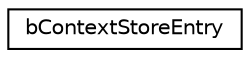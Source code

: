 digraph G
{
  edge [fontname="Helvetica",fontsize="10",labelfontname="Helvetica",labelfontsize="10"];
  node [fontname="Helvetica",fontsize="10",shape=record];
  rankdir=LR;
  Node1 [label="bContextStoreEntry",height=0.2,width=0.4,color="black", fillcolor="white", style="filled",URL="$d5/d0b/structbContextStoreEntry.html"];
}
